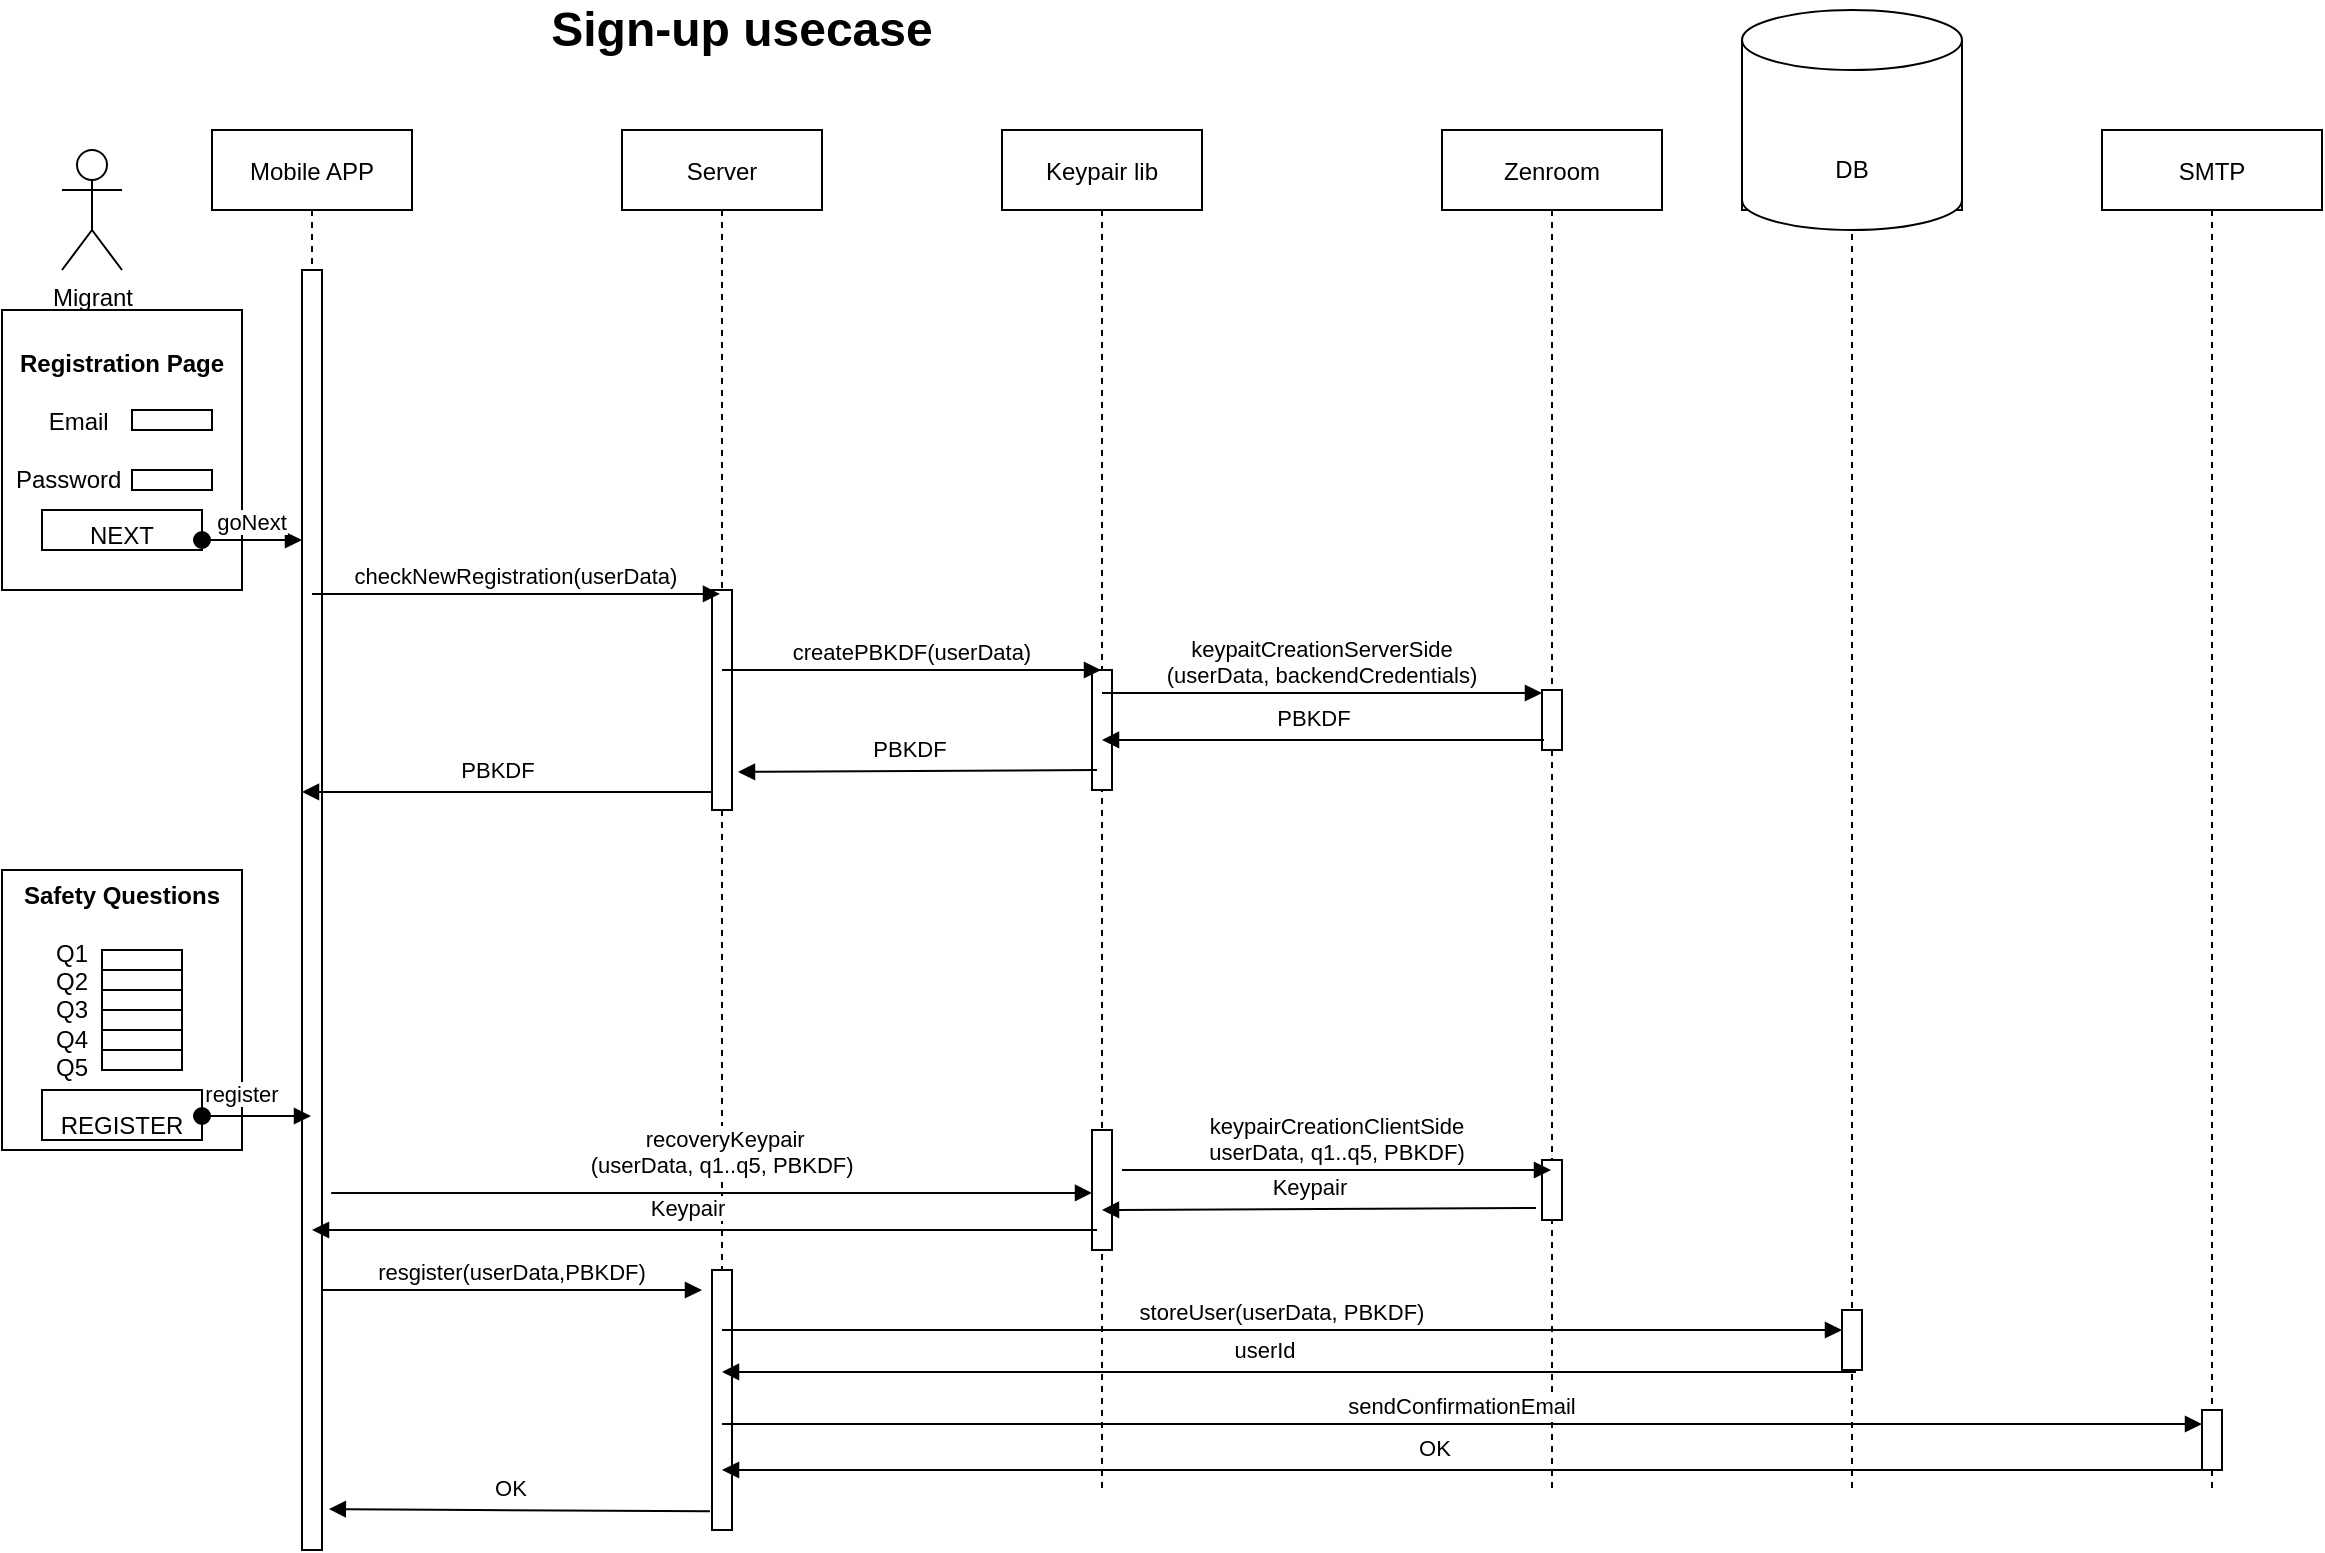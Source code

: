 <mxfile version="14.6.0" type="device"><diagram id="kgpKYQtTHZ0yAKxKKP6v" name="Page-1"><mxGraphModel dx="1357" dy="807" grid="1" gridSize="10" guides="1" tooltips="1" connect="1" arrows="1" fold="1" page="1" pageScale="1" pageWidth="850" pageHeight="1100" math="0" shadow="0"><root><mxCell id="0"/><mxCell id="1" parent="0"/><mxCell id="3nuBFxr9cyL0pnOWT2aG-1" value="Mobile APP" style="shape=umlLifeline;perimeter=lifelinePerimeter;container=1;collapsible=0;recursiveResize=0;rounded=0;shadow=0;strokeWidth=1;" parent="1" vertex="1"><mxGeometry x="215" y="80" width="100" height="710" as="geometry"/></mxCell><mxCell id="3nuBFxr9cyL0pnOWT2aG-2" value="" style="points=[];perimeter=orthogonalPerimeter;rounded=0;shadow=0;strokeWidth=1;" parent="3nuBFxr9cyL0pnOWT2aG-1" vertex="1"><mxGeometry x="45" y="70" width="10" height="640" as="geometry"/></mxCell><mxCell id="3nuBFxr9cyL0pnOWT2aG-5" value="Server" style="shape=umlLifeline;perimeter=lifelinePerimeter;container=1;collapsible=0;recursiveResize=0;rounded=0;shadow=0;strokeWidth=1;" parent="1" vertex="1"><mxGeometry x="420" y="80" width="100" height="700" as="geometry"/></mxCell><mxCell id="3nuBFxr9cyL0pnOWT2aG-6" value="" style="points=[];perimeter=orthogonalPerimeter;rounded=0;shadow=0;strokeWidth=1;" parent="3nuBFxr9cyL0pnOWT2aG-5" vertex="1"><mxGeometry x="45" y="230" width="10" height="110" as="geometry"/></mxCell><mxCell id="_gGh_qBF8yclBJTtLVyK-50" value="" style="points=[];perimeter=orthogonalPerimeter;rounded=0;shadow=0;strokeWidth=1;" parent="3nuBFxr9cyL0pnOWT2aG-5" vertex="1"><mxGeometry x="45" y="570" width="10" height="130" as="geometry"/></mxCell><mxCell id="3nuBFxr9cyL0pnOWT2aG-8" value="checkNewRegistration(userData)" style="verticalAlign=bottom;endArrow=block;shadow=0;strokeWidth=1;entryX=0.4;entryY=0.018;entryDx=0;entryDy=0;entryPerimeter=0;" parent="1" source="3nuBFxr9cyL0pnOWT2aG-1" target="3nuBFxr9cyL0pnOWT2aG-6" edge="1"><mxGeometry relative="1" as="geometry"><mxPoint x="370" y="160" as="sourcePoint"/></mxGeometry></mxCell><mxCell id="_gGh_qBF8yclBJTtLVyK-1" value="Migrant" style="shape=umlActor;verticalLabelPosition=bottom;verticalAlign=top;html=1;outlineConnect=0;" parent="1" vertex="1"><mxGeometry x="140" y="90" width="30" height="60" as="geometry"/></mxCell><mxCell id="_gGh_qBF8yclBJTtLVyK-2" value="Keypair lib" style="shape=umlLifeline;perimeter=lifelinePerimeter;container=1;collapsible=0;recursiveResize=0;rounded=0;shadow=0;strokeWidth=1;" parent="1" vertex="1"><mxGeometry x="610" y="80" width="100" height="680" as="geometry"/></mxCell><mxCell id="_gGh_qBF8yclBJTtLVyK-3" value="" style="points=[];perimeter=orthogonalPerimeter;rounded=0;shadow=0;strokeWidth=1;" parent="_gGh_qBF8yclBJTtLVyK-2" vertex="1"><mxGeometry x="45" y="270" width="10" height="60" as="geometry"/></mxCell><mxCell id="_gGh_qBF8yclBJTtLVyK-38" value="" style="points=[];perimeter=orthogonalPerimeter;rounded=0;shadow=0;strokeWidth=1;" parent="_gGh_qBF8yclBJTtLVyK-2" vertex="1"><mxGeometry x="45" y="500" width="10" height="60" as="geometry"/></mxCell><mxCell id="_gGh_qBF8yclBJTtLVyK-4" value="Zenroom" style="shape=umlLifeline;perimeter=lifelinePerimeter;container=1;collapsible=0;recursiveResize=0;rounded=0;shadow=0;strokeWidth=1;" parent="1" vertex="1"><mxGeometry x="830" y="80" width="110" height="680" as="geometry"/></mxCell><mxCell id="_gGh_qBF8yclBJTtLVyK-5" value="" style="points=[];perimeter=orthogonalPerimeter;rounded=0;shadow=0;strokeWidth=1;" parent="_gGh_qBF8yclBJTtLVyK-4" vertex="1"><mxGeometry x="50" y="280" width="10" height="30" as="geometry"/></mxCell><mxCell id="_gGh_qBF8yclBJTtLVyK-40" value="" style="points=[];perimeter=orthogonalPerimeter;rounded=0;shadow=0;strokeWidth=1;" parent="_gGh_qBF8yclBJTtLVyK-4" vertex="1"><mxGeometry x="50" y="515" width="10" height="30" as="geometry"/></mxCell><mxCell id="_gGh_qBF8yclBJTtLVyK-10" value="&lt;b&gt;Registration Page&lt;/b&gt;&lt;br&gt;&lt;br&gt;Email&amp;nbsp; &amp;nbsp; &amp;nbsp; &amp;nbsp; &amp;nbsp; &amp;nbsp; &amp;nbsp;&lt;br&gt;&lt;br&gt;Password&amp;nbsp; &amp;nbsp; &amp;nbsp; &amp;nbsp; &amp;nbsp; &amp;nbsp; &amp;nbsp; &amp;nbsp;&amp;nbsp;&lt;br&gt;&lt;br&gt;NEXT" style="rounded=0;whiteSpace=wrap;html=1;" parent="1" vertex="1"><mxGeometry x="110" y="170" width="120" height="140" as="geometry"/></mxCell><mxCell id="_gGh_qBF8yclBJTtLVyK-11" value="" style="rounded=0;whiteSpace=wrap;html=1;fillColor=none;" parent="1" vertex="1"><mxGeometry x="130" y="270" width="80" height="20" as="geometry"/></mxCell><mxCell id="_gGh_qBF8yclBJTtLVyK-12" value="" style="rounded=0;whiteSpace=wrap;html=1;fillColor=none;" parent="1" vertex="1"><mxGeometry x="175" y="220" width="40" height="10" as="geometry"/></mxCell><mxCell id="_gGh_qBF8yclBJTtLVyK-13" value="" style="rounded=0;whiteSpace=wrap;html=1;fillColor=none;" parent="1" vertex="1"><mxGeometry x="175" y="250" width="40" height="10" as="geometry"/></mxCell><mxCell id="3nuBFxr9cyL0pnOWT2aG-3" value="goNext" style="verticalAlign=bottom;startArrow=oval;endArrow=block;startSize=8;shadow=0;strokeWidth=1;exitX=1;exitY=0.75;exitDx=0;exitDy=0;" parent="1" source="_gGh_qBF8yclBJTtLVyK-11" target="3nuBFxr9cyL0pnOWT2aG-2" edge="1"><mxGeometry relative="1" as="geometry"><mxPoint x="90" y="150" as="sourcePoint"/></mxGeometry></mxCell><mxCell id="_gGh_qBF8yclBJTtLVyK-14" value="createPBKDF(userData)" style="verticalAlign=bottom;endArrow=block;shadow=0;strokeWidth=1;" parent="1" target="_gGh_qBF8yclBJTtLVyK-2" edge="1"><mxGeometry relative="1" as="geometry"><mxPoint x="470" y="350" as="sourcePoint"/><mxPoint x="479.5" y="328.91" as="targetPoint"/></mxGeometry></mxCell><mxCell id="_gGh_qBF8yclBJTtLVyK-15" value="keypaitCreationServerSide&#xA;(userData, backendCredentials)" style="verticalAlign=bottom;endArrow=block;shadow=0;strokeWidth=1;entryX=0;entryY=0.05;entryDx=0;entryDy=0;entryPerimeter=0;" parent="1" source="_gGh_qBF8yclBJTtLVyK-2" target="_gGh_qBF8yclBJTtLVyK-5" edge="1"><mxGeometry relative="1" as="geometry"><mxPoint x="470" y="419.5" as="sourcePoint"/><mxPoint x="659.5" y="419.5" as="targetPoint"/></mxGeometry></mxCell><mxCell id="_gGh_qBF8yclBJTtLVyK-16" value="PBKDF" style="verticalAlign=bottom;endArrow=block;shadow=0;strokeWidth=1;exitX=0.1;exitY=0.833;exitDx=0;exitDy=0;exitPerimeter=0;entryX=0.5;entryY=0.583;entryDx=0;entryDy=0;entryPerimeter=0;" parent="1" source="_gGh_qBF8yclBJTtLVyK-5" target="_gGh_qBF8yclBJTtLVyK-3" edge="1"><mxGeometry x="0.042" y="-2" relative="1" as="geometry"><mxPoint x="891" y="384" as="sourcePoint"/><mxPoint x="670" y="385" as="targetPoint"/><mxPoint as="offset"/></mxGeometry></mxCell><mxCell id="_gGh_qBF8yclBJTtLVyK-19" value="PBKDF" style="verticalAlign=bottom;endArrow=block;shadow=0;strokeWidth=1;exitX=0.47;exitY=0.447;exitDx=0;exitDy=0;exitPerimeter=0;entryX=1.3;entryY=0.827;entryDx=0;entryDy=0;entryPerimeter=0;" parent="1" target="3nuBFxr9cyL0pnOWT2aG-6" edge="1"><mxGeometry x="0.042" y="-2" relative="1" as="geometry"><mxPoint x="657.5" y="400.0" as="sourcePoint"/><mxPoint x="450" y="400.0" as="targetPoint"/><mxPoint as="offset"/></mxGeometry></mxCell><mxCell id="_gGh_qBF8yclBJTtLVyK-20" value="&lt;b&gt;Safety Questions&lt;br&gt;&lt;br&gt;&lt;/b&gt;Q1&amp;nbsp; &amp;nbsp; &amp;nbsp; &amp;nbsp; &amp;nbsp; &amp;nbsp; &amp;nbsp; &amp;nbsp;&lt;br&gt;Q2&amp;nbsp; &amp;nbsp; &amp;nbsp; &amp;nbsp; &amp;nbsp; &amp;nbsp; &amp;nbsp; &amp;nbsp;&lt;br&gt;Q3&amp;nbsp; &amp;nbsp; &amp;nbsp; &amp;nbsp; &amp;nbsp; &amp;nbsp; &amp;nbsp; &amp;nbsp;&lt;br&gt;Q4&amp;nbsp; &amp;nbsp; &amp;nbsp; &amp;nbsp; &amp;nbsp; &amp;nbsp; &amp;nbsp; &amp;nbsp;&lt;br&gt;Q5&amp;nbsp; &amp;nbsp; &amp;nbsp; &amp;nbsp; &amp;nbsp; &amp;nbsp; &amp;nbsp; &amp;nbsp;&lt;br&gt;&lt;br&gt;REGISTER" style="rounded=0;whiteSpace=wrap;html=1;" parent="1" vertex="1"><mxGeometry x="110" y="450" width="120" height="140" as="geometry"/></mxCell><mxCell id="_gGh_qBF8yclBJTtLVyK-21" value="" style="rounded=0;whiteSpace=wrap;html=1;fillColor=none;" parent="1" vertex="1"><mxGeometry x="130" y="560" width="80" height="25" as="geometry"/></mxCell><mxCell id="_gGh_qBF8yclBJTtLVyK-22" value="" style="rounded=0;whiteSpace=wrap;html=1;fillColor=none;" parent="1" vertex="1"><mxGeometry x="160" y="490" width="40" height="10" as="geometry"/></mxCell><mxCell id="_gGh_qBF8yclBJTtLVyK-26" value="" style="rounded=0;whiteSpace=wrap;html=1;fillColor=none;" parent="1" vertex="1"><mxGeometry x="160" y="500" width="40" height="10" as="geometry"/></mxCell><mxCell id="_gGh_qBF8yclBJTtLVyK-27" value="" style="rounded=0;whiteSpace=wrap;html=1;fillColor=none;" parent="1" vertex="1"><mxGeometry x="160" y="510" width="40" height="10" as="geometry"/></mxCell><mxCell id="_gGh_qBF8yclBJTtLVyK-31" value="" style="rounded=0;whiteSpace=wrap;html=1;fillColor=none;" parent="1" vertex="1"><mxGeometry x="160" y="520" width="40" height="10" as="geometry"/></mxCell><mxCell id="_gGh_qBF8yclBJTtLVyK-32" value="" style="rounded=0;whiteSpace=wrap;html=1;fillColor=none;" parent="1" vertex="1"><mxGeometry x="160" y="530" width="40" height="10" as="geometry"/></mxCell><mxCell id="_gGh_qBF8yclBJTtLVyK-34" value="" style="rounded=0;whiteSpace=wrap;html=1;fillColor=none;" parent="1" vertex="1"><mxGeometry x="160" y="540" width="40" height="10" as="geometry"/></mxCell><mxCell id="_gGh_qBF8yclBJTtLVyK-35" value="register" style="verticalAlign=bottom;startArrow=oval;endArrow=block;startSize=8;shadow=0;strokeWidth=1;" parent="1" target="3nuBFxr9cyL0pnOWT2aG-1" edge="1"><mxGeometry x="-0.266" y="3" relative="1" as="geometry"><mxPoint x="210" y="573" as="sourcePoint"/><mxPoint x="270" y="295" as="targetPoint"/><mxPoint y="1" as="offset"/></mxGeometry></mxCell><mxCell id="_gGh_qBF8yclBJTtLVyK-37" value="recoveryKeypair&#xA;(userData, q1..q5, PBKDF) " style="verticalAlign=bottom;endArrow=block;shadow=0;strokeWidth=1;exitX=1.459;exitY=0.721;exitDx=0;exitDy=0;exitPerimeter=0;" parent="1" source="3nuBFxr9cyL0pnOWT2aG-2" target="_gGh_qBF8yclBJTtLVyK-38" edge="1"><mxGeometry x="0.037" y="5" relative="1" as="geometry"><mxPoint x="274.5" y="321.98" as="sourcePoint"/><mxPoint x="656" y="583" as="targetPoint"/><mxPoint as="offset"/></mxGeometry></mxCell><mxCell id="_gGh_qBF8yclBJTtLVyK-39" value="keypairCreationClientSide&#xA;userData, q1..q5, PBKDF)" style="verticalAlign=bottom;endArrow=block;shadow=0;strokeWidth=1;" parent="1" target="_gGh_qBF8yclBJTtLVyK-4" edge="1"><mxGeometry relative="1" as="geometry"><mxPoint x="670" y="600" as="sourcePoint"/><mxPoint x="860" y="600" as="targetPoint"/></mxGeometry></mxCell><mxCell id="_gGh_qBF8yclBJTtLVyK-41" value="Keypair" style="verticalAlign=bottom;endArrow=block;shadow=0;strokeWidth=1;exitX=-0.3;exitY=0.8;exitDx=0;exitDy=0;exitPerimeter=0;" parent="1" source="_gGh_qBF8yclBJTtLVyK-40" edge="1"><mxGeometry x="0.042" y="-2" relative="1" as="geometry"><mxPoint x="867.5" y="620" as="sourcePoint"/><mxPoint x="660" y="620" as="targetPoint"/><mxPoint as="offset"/></mxGeometry></mxCell><mxCell id="_gGh_qBF8yclBJTtLVyK-42" value="Keypair" style="verticalAlign=bottom;endArrow=block;shadow=0;strokeWidth=1;exitX=0.47;exitY=0.447;exitDx=0;exitDy=0;exitPerimeter=0;" parent="1" target="3nuBFxr9cyL0pnOWT2aG-1" edge="1"><mxGeometry x="0.042" y="-2" relative="1" as="geometry"><mxPoint x="657.5" y="630" as="sourcePoint"/><mxPoint x="450" y="630" as="targetPoint"/><mxPoint as="offset"/></mxGeometry></mxCell><mxCell id="_gGh_qBF8yclBJTtLVyK-43" value="" style="shape=umlLifeline;perimeter=lifelinePerimeter;container=1;collapsible=0;recursiveResize=0;rounded=0;shadow=0;strokeWidth=1;fillColor=none;" parent="1" vertex="1"><mxGeometry x="980" y="80" width="110" height="680" as="geometry"/></mxCell><mxCell id="_gGh_qBF8yclBJTtLVyK-45" value="" style="points=[];perimeter=orthogonalPerimeter;rounded=0;shadow=0;strokeWidth=1;" parent="_gGh_qBF8yclBJTtLVyK-43" vertex="1"><mxGeometry x="50" y="590" width="10" height="30" as="geometry"/></mxCell><mxCell id="_gGh_qBF8yclBJTtLVyK-48" value="" style="shape=cylinder3;whiteSpace=wrap;html=1;boundedLbl=1;backgroundOutline=1;size=15;" parent="_gGh_qBF8yclBJTtLVyK-43" vertex="1"><mxGeometry y="-60" width="110" height="110" as="geometry"/></mxCell><mxCell id="_gGh_qBF8yclBJTtLVyK-55" value="DB" style="text;html=1;strokeColor=none;fillColor=none;align=center;verticalAlign=middle;whiteSpace=wrap;rounded=0;" parent="_gGh_qBF8yclBJTtLVyK-43" vertex="1"><mxGeometry x="35" y="10" width="40" height="20" as="geometry"/></mxCell><mxCell id="_gGh_qBF8yclBJTtLVyK-49" value="resgister(userData,PBKDF)" style="verticalAlign=bottom;endArrow=block;shadow=0;strokeWidth=1;exitX=1.5;exitY=0.838;exitDx=0;exitDy=0;exitPerimeter=0;" parent="1" edge="1"><mxGeometry relative="1" as="geometry"><mxPoint x="270" y="660" as="sourcePoint"/><mxPoint x="460" y="660" as="targetPoint"/></mxGeometry></mxCell><mxCell id="_gGh_qBF8yclBJTtLVyK-51" value="storeUser(userData, PBKDF)" style="verticalAlign=bottom;endArrow=block;shadow=0;strokeWidth=1;" parent="1" target="_gGh_qBF8yclBJTtLVyK-45" edge="1"><mxGeometry relative="1" as="geometry"><mxPoint x="470" y="680" as="sourcePoint"/><mxPoint x="659.5" y="680" as="targetPoint"/></mxGeometry></mxCell><mxCell id="_gGh_qBF8yclBJTtLVyK-52" value="userId" style="verticalAlign=bottom;endArrow=block;shadow=0;strokeWidth=1;exitX=0.7;exitY=1.033;exitDx=0;exitDy=0;exitPerimeter=0;" parent="1" source="_gGh_qBF8yclBJTtLVyK-45" target="3nuBFxr9cyL0pnOWT2aG-5" edge="1"><mxGeometry x="0.042" y="-2" relative="1" as="geometry"><mxPoint x="897" y="629" as="sourcePoint"/><mxPoint x="670" y="630" as="targetPoint"/><mxPoint as="offset"/></mxGeometry></mxCell><mxCell id="_gGh_qBF8yclBJTtLVyK-56" value="PBKDF" style="verticalAlign=bottom;endArrow=block;shadow=0;strokeWidth=1;entryX=1.3;entryY=0.827;entryDx=0;entryDy=0;entryPerimeter=0;" parent="1" source="3nuBFxr9cyL0pnOWT2aG-6" edge="1"><mxGeometry x="0.042" y="-2" relative="1" as="geometry"><mxPoint x="439.5" y="410" as="sourcePoint"/><mxPoint x="260" y="410.97" as="targetPoint"/><mxPoint as="offset"/></mxGeometry></mxCell><mxCell id="_gGh_qBF8yclBJTtLVyK-57" value="&lt;font style=&quot;font-size: 24px&quot;&gt;&lt;b&gt;Sign-up usecase&lt;/b&gt;&lt;/font&gt;" style="text;html=1;strokeColor=none;fillColor=none;align=center;verticalAlign=middle;whiteSpace=wrap;rounded=0;" parent="1" vertex="1"><mxGeometry x="230" y="20" width="500" height="20" as="geometry"/></mxCell><mxCell id="oan9wGCN6ZrxhEDHy84M-1" value="SMTP" style="shape=umlLifeline;perimeter=lifelinePerimeter;container=1;collapsible=0;recursiveResize=0;rounded=0;shadow=0;strokeWidth=1;" parent="1" vertex="1"><mxGeometry x="1160" y="80" width="110" height="680" as="geometry"/></mxCell><mxCell id="oan9wGCN6ZrxhEDHy84M-3" value="" style="points=[];perimeter=orthogonalPerimeter;rounded=0;shadow=0;strokeWidth=1;" parent="oan9wGCN6ZrxhEDHy84M-1" vertex="1"><mxGeometry x="50" y="640" width="10" height="30" as="geometry"/></mxCell><mxCell id="oan9wGCN6ZrxhEDHy84M-4" value="sendConfirmationEmail" style="verticalAlign=bottom;endArrow=block;shadow=0;strokeWidth=1;" parent="1" edge="1"><mxGeometry relative="1" as="geometry"><mxPoint x="470" y="727" as="sourcePoint"/><mxPoint x="1210" y="727" as="targetPoint"/></mxGeometry></mxCell><mxCell id="oan9wGCN6ZrxhEDHy84M-6" value="OK" style="verticalAlign=bottom;endArrow=block;shadow=0;strokeWidth=1;entryX=1.341;entryY=0.968;entryDx=0;entryDy=0;entryPerimeter=0;exitX=-0.1;exitY=0.928;exitDx=0;exitDy=0;exitPerimeter=0;" parent="1" source="_gGh_qBF8yclBJTtLVyK-50" target="3nuBFxr9cyL0pnOWT2aG-2" edge="1"><mxGeometry x="0.042" y="-2" relative="1" as="geometry"><mxPoint x="460" y="770" as="sourcePoint"/><mxPoint x="270.004" y="770" as="targetPoint"/><mxPoint as="offset"/><Array as="points"><mxPoint x="335.68" y="770"/></Array></mxGeometry></mxCell><mxCell id="oan9wGCN6ZrxhEDHy84M-7" value="OK" style="verticalAlign=bottom;endArrow=block;shadow=0;strokeWidth=1;" parent="1" source="oan9wGCN6ZrxhEDHy84M-1" edge="1"><mxGeometry x="0.042" y="-2" relative="1" as="geometry"><mxPoint x="1037.68" y="750" as="sourcePoint"/><mxPoint x="470.004" y="750" as="targetPoint"/><mxPoint as="offset"/></mxGeometry></mxCell></root></mxGraphModel></diagram></mxfile>